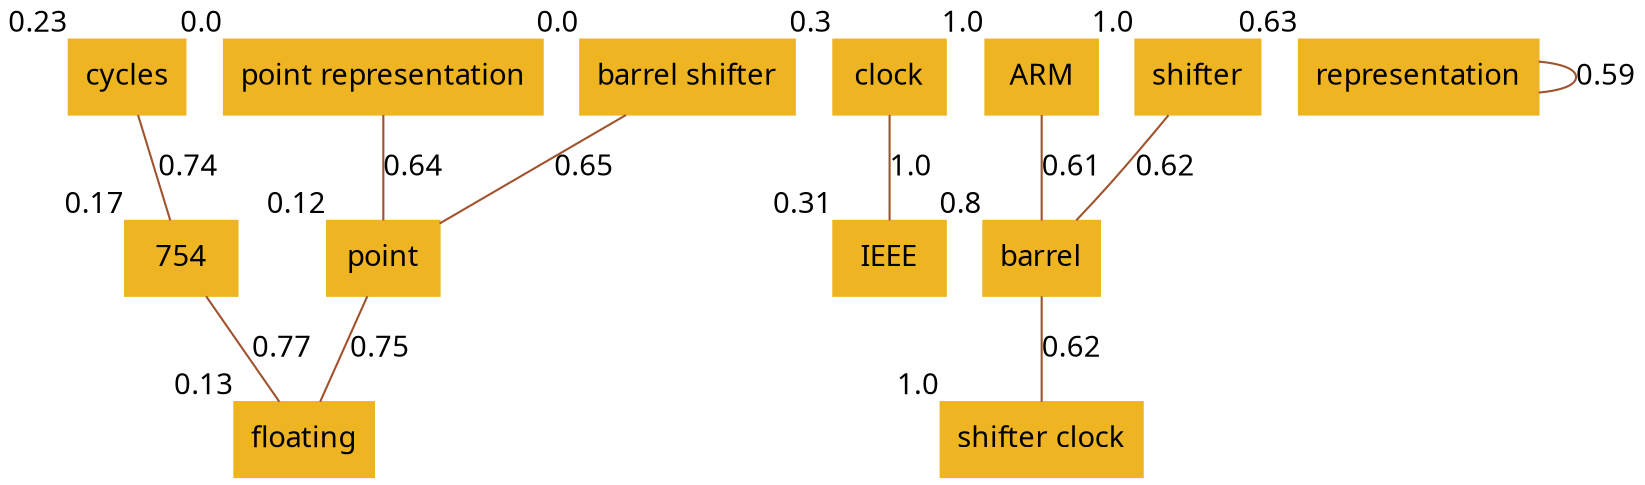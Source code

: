 strict graph {
	point	 [color=goldenrod2,
		fontname=calibri,
		shape=box,
		style=filled,
		xlabel=0.12];
	floating	 [color=goldenrod2,
		fontname=calibri,
		shape=box,
		style=filled,
		xlabel=0.13];
	point -- floating	 [color=sienna,
		fontname=calibri,
		label=0.75,
		style=filled];
	754	 [color=goldenrod2,
		fontname=calibri,
		shape=box,
		style=filled,
		xlabel=0.17];
	754 -- floating	 [color=sienna,
		fontname=calibri,
		label=0.77,
		style=filled];
	clock	 [color=goldenrod2,
		fontname=calibri,
		shape=box,
		style=filled,
		xlabel=0.3];
	IEEE	 [color=goldenrod2,
		fontname=calibri,
		shape=box,
		style=filled,
		xlabel=0.31];
	clock -- IEEE	 [color=sienna,
		fontname=calibri,
		label=1.0,
		style=filled];
	ARM	 [color=goldenrod2,
		fontname=calibri,
		shape=box,
		style=filled,
		xlabel=1.0];
	barrel	 [color=goldenrod2,
		fontname=calibri,
		shape=box,
		style=filled,
		xlabel=0.8];
	ARM -- barrel	 [color=sienna,
		fontname=calibri,
		label=0.61,
		style=filled];
	"shifter clock"	 [color=goldenrod2,
		fontname=calibri,
		shape=box,
		style=filled,
		xlabel=1.0];
	barrel -- "shifter clock"	 [color=sienna,
		fontname=calibri,
		label=0.62,
		style=filled];
	shifter	 [color=goldenrod2,
		fontname=calibri,
		shape=box,
		style=filled,
		xlabel=1.0];
	shifter -- barrel	 [color=sienna,
		fontname=calibri,
		label=0.62,
		style=filled];
	representation	 [color=goldenrod2,
		fontname=calibri,
		shape=box,
		style=filled,
		xlabel=0.63];
	representation -- representation	 [color=sienna,
		fontname=calibri,
		label=0.59,
		style=filled];
	cycles	 [color=goldenrod2,
		fontname=calibri,
		shape=box,
		style=filled,
		xlabel=0.23];
	cycles -- 754	 [color=sienna,
		fontname=calibri,
		label=0.74,
		style=filled];
	"point representation"	 [color=goldenrod2,
		fontname=calibri,
		shape=box,
		style=filled,
		xlabel=0.0];
	"point representation" -- point	 [color=sienna,
		fontname=calibri,
		label=0.64,
		style=filled];
	"barrel shifter"	 [color=goldenrod2,
		fontname=calibri,
		shape=box,
		style=filled,
		xlabel=0.0];
	"barrel shifter" -- point	 [color=sienna,
		fontname=calibri,
		label=0.65,
		style=filled];
}
